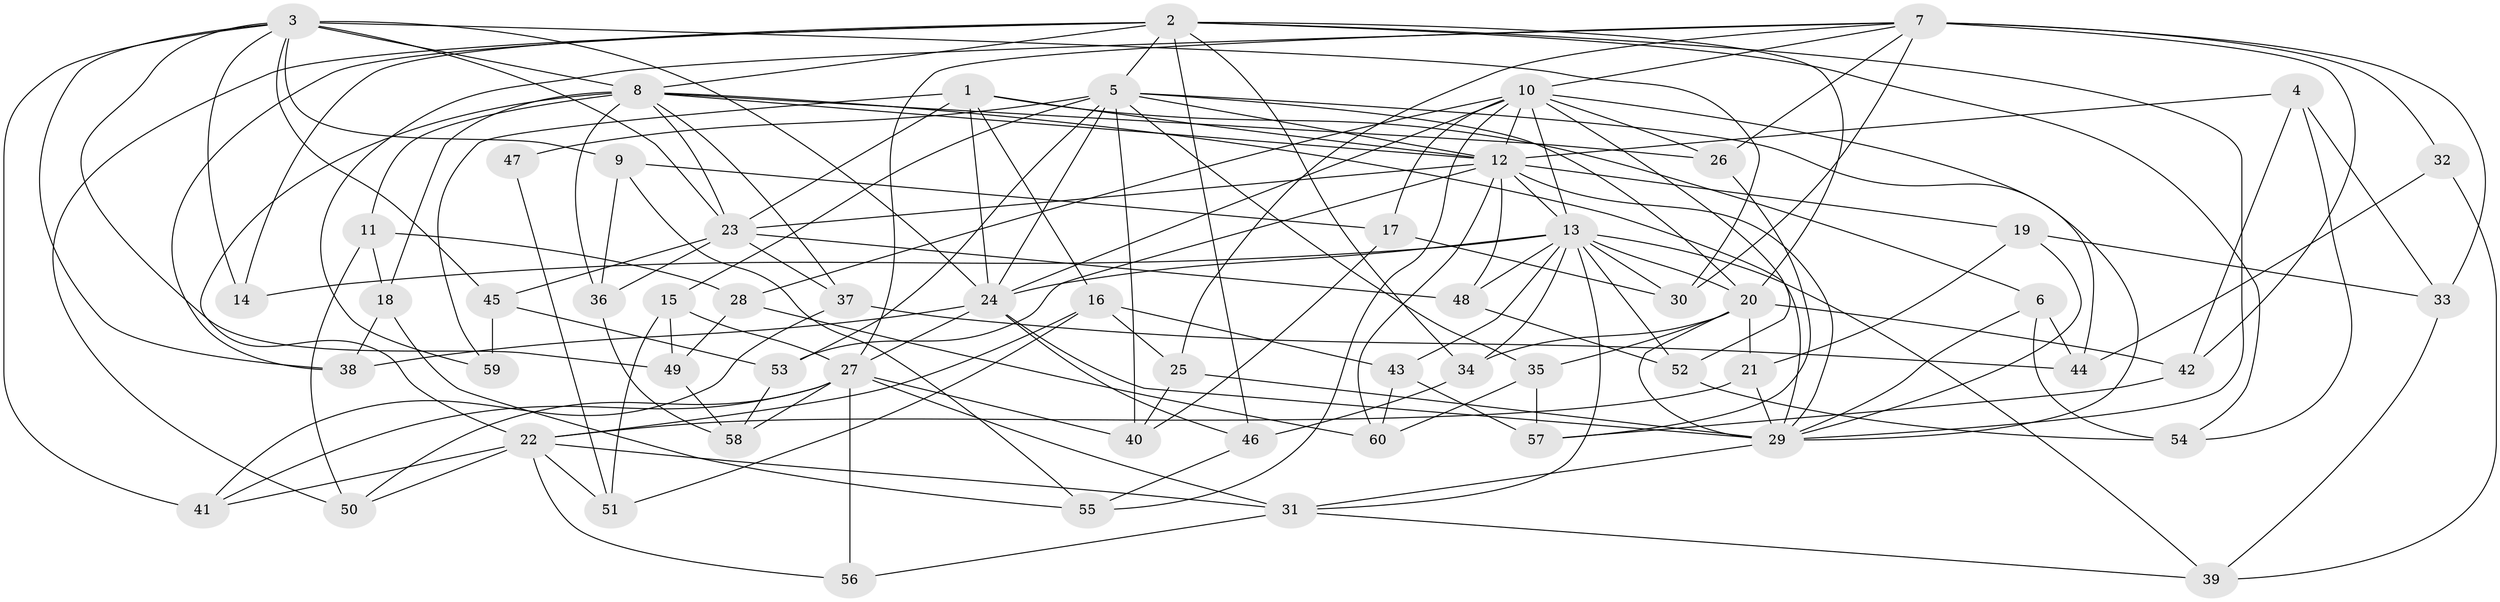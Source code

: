 // original degree distribution, {4: 1.0}
// Generated by graph-tools (version 1.1) at 2025/37/03/09/25 02:37:50]
// undirected, 60 vertices, 160 edges
graph export_dot {
graph [start="1"]
  node [color=gray90,style=filled];
  1;
  2;
  3;
  4;
  5;
  6;
  7;
  8;
  9;
  10;
  11;
  12;
  13;
  14;
  15;
  16;
  17;
  18;
  19;
  20;
  21;
  22;
  23;
  24;
  25;
  26;
  27;
  28;
  29;
  30;
  31;
  32;
  33;
  34;
  35;
  36;
  37;
  38;
  39;
  40;
  41;
  42;
  43;
  44;
  45;
  46;
  47;
  48;
  49;
  50;
  51;
  52;
  53;
  54;
  55;
  56;
  57;
  58;
  59;
  60;
  1 -- 6 [weight=1.0];
  1 -- 12 [weight=1.0];
  1 -- 16 [weight=3.0];
  1 -- 23 [weight=2.0];
  1 -- 24 [weight=1.0];
  1 -- 59 [weight=2.0];
  2 -- 5 [weight=1.0];
  2 -- 8 [weight=1.0];
  2 -- 14 [weight=2.0];
  2 -- 20 [weight=2.0];
  2 -- 29 [weight=1.0];
  2 -- 34 [weight=1.0];
  2 -- 38 [weight=1.0];
  2 -- 46 [weight=1.0];
  2 -- 50 [weight=1.0];
  2 -- 54 [weight=1.0];
  3 -- 8 [weight=1.0];
  3 -- 9 [weight=1.0];
  3 -- 14 [weight=1.0];
  3 -- 23 [weight=2.0];
  3 -- 24 [weight=2.0];
  3 -- 30 [weight=1.0];
  3 -- 38 [weight=1.0];
  3 -- 41 [weight=1.0];
  3 -- 45 [weight=1.0];
  3 -- 49 [weight=1.0];
  4 -- 12 [weight=1.0];
  4 -- 33 [weight=1.0];
  4 -- 42 [weight=1.0];
  4 -- 54 [weight=1.0];
  5 -- 12 [weight=1.0];
  5 -- 15 [weight=1.0];
  5 -- 20 [weight=1.0];
  5 -- 24 [weight=1.0];
  5 -- 29 [weight=1.0];
  5 -- 35 [weight=1.0];
  5 -- 40 [weight=1.0];
  5 -- 47 [weight=3.0];
  5 -- 53 [weight=1.0];
  6 -- 29 [weight=1.0];
  6 -- 44 [weight=1.0];
  6 -- 54 [weight=1.0];
  7 -- 10 [weight=1.0];
  7 -- 25 [weight=1.0];
  7 -- 26 [weight=1.0];
  7 -- 27 [weight=1.0];
  7 -- 30 [weight=1.0];
  7 -- 32 [weight=2.0];
  7 -- 33 [weight=1.0];
  7 -- 42 [weight=1.0];
  7 -- 59 [weight=1.0];
  8 -- 11 [weight=1.0];
  8 -- 12 [weight=1.0];
  8 -- 18 [weight=1.0];
  8 -- 22 [weight=2.0];
  8 -- 23 [weight=1.0];
  8 -- 26 [weight=1.0];
  8 -- 29 [weight=1.0];
  8 -- 36 [weight=1.0];
  8 -- 37 [weight=1.0];
  9 -- 17 [weight=1.0];
  9 -- 36 [weight=1.0];
  9 -- 55 [weight=1.0];
  10 -- 12 [weight=1.0];
  10 -- 13 [weight=1.0];
  10 -- 17 [weight=1.0];
  10 -- 24 [weight=1.0];
  10 -- 26 [weight=1.0];
  10 -- 28 [weight=1.0];
  10 -- 44 [weight=1.0];
  10 -- 52 [weight=1.0];
  10 -- 55 [weight=1.0];
  11 -- 18 [weight=1.0];
  11 -- 28 [weight=1.0];
  11 -- 50 [weight=1.0];
  12 -- 13 [weight=1.0];
  12 -- 19 [weight=1.0];
  12 -- 23 [weight=1.0];
  12 -- 29 [weight=1.0];
  12 -- 48 [weight=1.0];
  12 -- 53 [weight=1.0];
  12 -- 60 [weight=1.0];
  13 -- 14 [weight=1.0];
  13 -- 20 [weight=1.0];
  13 -- 24 [weight=1.0];
  13 -- 30 [weight=1.0];
  13 -- 31 [weight=1.0];
  13 -- 34 [weight=1.0];
  13 -- 39 [weight=1.0];
  13 -- 43 [weight=1.0];
  13 -- 48 [weight=1.0];
  13 -- 52 [weight=1.0];
  15 -- 27 [weight=1.0];
  15 -- 49 [weight=1.0];
  15 -- 51 [weight=1.0];
  16 -- 22 [weight=4.0];
  16 -- 25 [weight=1.0];
  16 -- 43 [weight=1.0];
  16 -- 51 [weight=1.0];
  17 -- 30 [weight=1.0];
  17 -- 40 [weight=1.0];
  18 -- 38 [weight=1.0];
  18 -- 55 [weight=1.0];
  19 -- 21 [weight=1.0];
  19 -- 29 [weight=1.0];
  19 -- 33 [weight=1.0];
  20 -- 21 [weight=1.0];
  20 -- 29 [weight=2.0];
  20 -- 34 [weight=1.0];
  20 -- 35 [weight=1.0];
  20 -- 42 [weight=1.0];
  21 -- 22 [weight=1.0];
  21 -- 29 [weight=1.0];
  22 -- 31 [weight=1.0];
  22 -- 41 [weight=1.0];
  22 -- 50 [weight=1.0];
  22 -- 51 [weight=1.0];
  22 -- 56 [weight=1.0];
  23 -- 36 [weight=1.0];
  23 -- 37 [weight=1.0];
  23 -- 45 [weight=1.0];
  23 -- 48 [weight=1.0];
  24 -- 27 [weight=1.0];
  24 -- 29 [weight=1.0];
  24 -- 38 [weight=1.0];
  24 -- 46 [weight=1.0];
  25 -- 29 [weight=1.0];
  25 -- 40 [weight=1.0];
  26 -- 57 [weight=1.0];
  27 -- 31 [weight=1.0];
  27 -- 40 [weight=1.0];
  27 -- 41 [weight=1.0];
  27 -- 50 [weight=1.0];
  27 -- 56 [weight=2.0];
  27 -- 58 [weight=1.0];
  28 -- 49 [weight=1.0];
  28 -- 60 [weight=1.0];
  29 -- 31 [weight=1.0];
  31 -- 39 [weight=1.0];
  31 -- 56 [weight=1.0];
  32 -- 39 [weight=1.0];
  32 -- 44 [weight=1.0];
  33 -- 39 [weight=1.0];
  34 -- 46 [weight=1.0];
  35 -- 57 [weight=1.0];
  35 -- 60 [weight=1.0];
  36 -- 58 [weight=1.0];
  37 -- 41 [weight=1.0];
  37 -- 44 [weight=1.0];
  42 -- 57 [weight=1.0];
  43 -- 57 [weight=1.0];
  43 -- 60 [weight=1.0];
  45 -- 53 [weight=1.0];
  45 -- 59 [weight=1.0];
  46 -- 55 [weight=1.0];
  47 -- 51 [weight=1.0];
  48 -- 52 [weight=1.0];
  49 -- 58 [weight=1.0];
  52 -- 54 [weight=1.0];
  53 -- 58 [weight=1.0];
}
